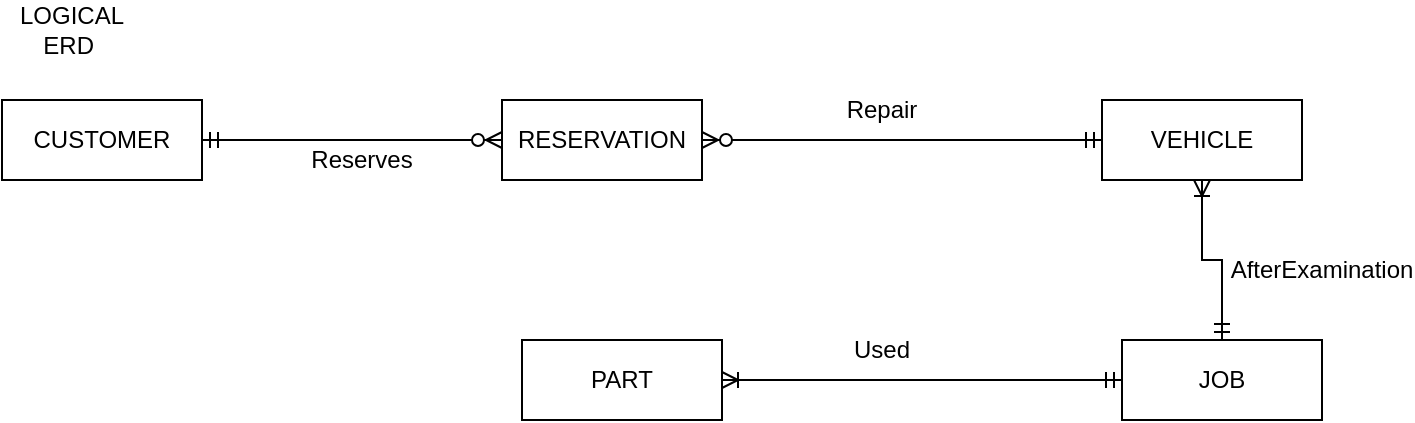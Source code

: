 <mxfile version="24.0.7" type="github">
  <diagram name="Page-1" id="btuenyZwDLkkRpG9OekG">
    <mxGraphModel dx="840" dy="418" grid="1" gridSize="10" guides="1" tooltips="1" connect="1" arrows="1" fold="1" page="1" pageScale="1" pageWidth="850" pageHeight="1100" math="0" shadow="0">
      <root>
        <mxCell id="0" />
        <mxCell id="1" parent="0" />
        <mxCell id="DVib8F51hS8F6kW_KpNr-27" value="CUSTOMER" style="whiteSpace=wrap;html=1;align=center;" vertex="1" parent="1">
          <mxGeometry x="30" y="80" width="100" height="40" as="geometry" />
        </mxCell>
        <mxCell id="DVib8F51hS8F6kW_KpNr-28" value="RESERVATION" style="whiteSpace=wrap;html=1;align=center;" vertex="1" parent="1">
          <mxGeometry x="280" y="80" width="100" height="40" as="geometry" />
        </mxCell>
        <mxCell id="DVib8F51hS8F6kW_KpNr-29" value="VEHICLE" style="whiteSpace=wrap;html=1;align=center;" vertex="1" parent="1">
          <mxGeometry x="580" y="80" width="100" height="40" as="geometry" />
        </mxCell>
        <mxCell id="DVib8F51hS8F6kW_KpNr-30" value="JOB" style="whiteSpace=wrap;html=1;align=center;" vertex="1" parent="1">
          <mxGeometry x="590" y="200" width="100" height="40" as="geometry" />
        </mxCell>
        <mxCell id="DVib8F51hS8F6kW_KpNr-31" value="PART" style="whiteSpace=wrap;html=1;align=center;" vertex="1" parent="1">
          <mxGeometry x="290" y="200" width="100" height="40" as="geometry" />
        </mxCell>
        <mxCell id="DVib8F51hS8F6kW_KpNr-32" value="" style="edgeStyle=entityRelationEdgeStyle;fontSize=12;html=1;endArrow=ERzeroToMany;startArrow=ERmandOne;rounded=0;exitX=1;exitY=0.5;exitDx=0;exitDy=0;entryX=0;entryY=0.5;entryDx=0;entryDy=0;" edge="1" parent="1" source="DVib8F51hS8F6kW_KpNr-27" target="DVib8F51hS8F6kW_KpNr-28">
          <mxGeometry width="100" height="100" relative="1" as="geometry">
            <mxPoint x="370" y="320" as="sourcePoint" />
            <mxPoint x="470" y="220" as="targetPoint" />
          </mxGeometry>
        </mxCell>
        <mxCell id="DVib8F51hS8F6kW_KpNr-34" value="" style="edgeStyle=entityRelationEdgeStyle;fontSize=12;html=1;endArrow=ERzeroToMany;startArrow=ERmandOne;rounded=0;exitX=0;exitY=0.5;exitDx=0;exitDy=0;" edge="1" parent="1" source="DVib8F51hS8F6kW_KpNr-29" target="DVib8F51hS8F6kW_KpNr-28">
          <mxGeometry width="100" height="100" relative="1" as="geometry">
            <mxPoint x="520" y="430" as="sourcePoint" />
            <mxPoint x="490" y="240" as="targetPoint" />
            <Array as="points">
              <mxPoint x="470" y="280" />
              <mxPoint x="450" y="230" />
              <mxPoint x="470" y="250" />
            </Array>
          </mxGeometry>
        </mxCell>
        <mxCell id="DVib8F51hS8F6kW_KpNr-35" value="" style="edgeStyle=orthogonalEdgeStyle;fontSize=12;html=1;endArrow=ERoneToMany;startArrow=ERmandOne;rounded=0;entryX=0.5;entryY=1;entryDx=0;entryDy=0;exitX=0.5;exitY=0;exitDx=0;exitDy=0;" edge="1" parent="1" source="DVib8F51hS8F6kW_KpNr-30" target="DVib8F51hS8F6kW_KpNr-29">
          <mxGeometry width="100" height="100" relative="1" as="geometry">
            <mxPoint x="530" y="250" as="sourcePoint" />
            <mxPoint x="560" y="150" as="targetPoint" />
          </mxGeometry>
        </mxCell>
        <mxCell id="DVib8F51hS8F6kW_KpNr-36" value="" style="edgeStyle=entityRelationEdgeStyle;fontSize=12;html=1;endArrow=ERoneToMany;startArrow=ERmandOne;rounded=0;exitX=0;exitY=0.5;exitDx=0;exitDy=0;entryX=1;entryY=0.5;entryDx=0;entryDy=0;" edge="1" parent="1" source="DVib8F51hS8F6kW_KpNr-30" target="DVib8F51hS8F6kW_KpNr-31">
          <mxGeometry width="100" height="100" relative="1" as="geometry">
            <mxPoint x="380" y="330" as="sourcePoint" />
            <mxPoint x="480" y="230" as="targetPoint" />
          </mxGeometry>
        </mxCell>
        <mxCell id="DVib8F51hS8F6kW_KpNr-37" value="Reserves" style="text;html=1;align=center;verticalAlign=middle;whiteSpace=wrap;rounded=0;" vertex="1" parent="1">
          <mxGeometry x="180" y="100" width="60" height="20" as="geometry" />
        </mxCell>
        <mxCell id="DVib8F51hS8F6kW_KpNr-39" value="Repair" style="text;html=1;align=center;verticalAlign=middle;whiteSpace=wrap;rounded=0;" vertex="1" parent="1">
          <mxGeometry x="440" y="70" width="60" height="30" as="geometry" />
        </mxCell>
        <mxCell id="DVib8F51hS8F6kW_KpNr-40" value="Used" style="text;html=1;align=center;verticalAlign=middle;whiteSpace=wrap;rounded=0;" vertex="1" parent="1">
          <mxGeometry x="440" y="190" width="60" height="30" as="geometry" />
        </mxCell>
        <mxCell id="DVib8F51hS8F6kW_KpNr-43" value="AfterExamination" style="text;html=1;align=center;verticalAlign=middle;whiteSpace=wrap;rounded=0;" vertex="1" parent="1">
          <mxGeometry x="660" y="150" width="60" height="30" as="geometry" />
        </mxCell>
        <mxCell id="DVib8F51hS8F6kW_KpNr-45" value="LOGICAL ERD&amp;nbsp;" style="text;html=1;align=center;verticalAlign=middle;whiteSpace=wrap;rounded=0;" vertex="1" parent="1">
          <mxGeometry x="30" y="30" width="70" height="30" as="geometry" />
        </mxCell>
      </root>
    </mxGraphModel>
  </diagram>
</mxfile>
